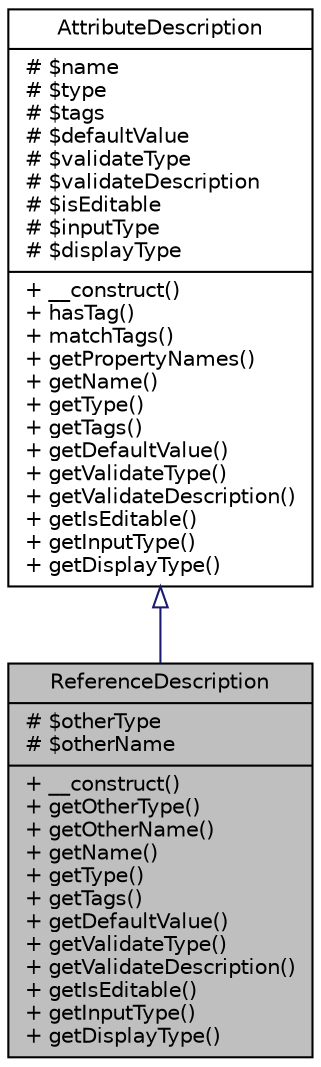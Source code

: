 digraph "ReferenceDescription"
{
  edge [fontname="Helvetica",fontsize="10",labelfontname="Helvetica",labelfontsize="10"];
  node [fontname="Helvetica",fontsize="10",shape=record];
  Node0 [label="{ReferenceDescription\n|# $otherType\l# $otherName\l|+ __construct()\l+ getOtherType()\l+ getOtherName()\l+ getName()\l+ getType()\l+ getTags()\l+ getDefaultValue()\l+ getValidateType()\l+ getValidateDescription()\l+ getIsEditable()\l+ getInputType()\l+ getDisplayType()\l}",height=0.2,width=0.4,color="black", fillcolor="grey75", style="filled", fontcolor="black"];
  Node1 -> Node0 [dir="back",color="midnightblue",fontsize="10",style="solid",arrowtail="onormal",fontname="Helvetica"];
  Node1 [label="{AttributeDescription\n|# $name\l# $type\l# $tags\l# $defaultValue\l# $validateType\l# $validateDescription\l# $isEditable\l# $inputType\l# $displayType\l|+ __construct()\l+ hasTag()\l+ matchTags()\l+ getPropertyNames()\l+ getName()\l+ getType()\l+ getTags()\l+ getDefaultValue()\l+ getValidateType()\l+ getValidateDescription()\l+ getIsEditable()\l+ getInputType()\l+ getDisplayType()\l}",height=0.2,width=0.4,color="black", fillcolor="white", style="filled",URL="$classwcmf_1_1lib_1_1persistence_1_1_attribute_description.html",tooltip="Instances of AttributeDescription describe attributes of PersistentObjects. "];
}
